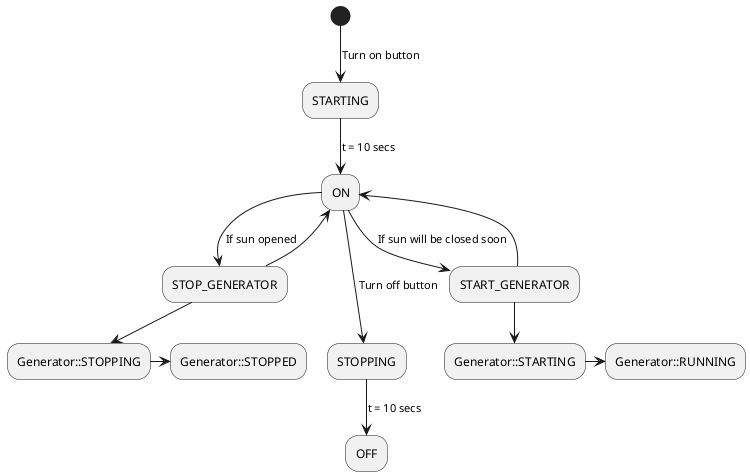 @startuml

(*) -->  [Turn on button] "STARTING"

"STARTING" --> [t = 10 secs] "ON"
"ON" ---> [Turn off button] "STOPPING"
"ON" --> [If sun will be closed soon] "START_GENERATOR"
"START_GENERATOR" --> "ON"
"ON" -> [If sun opened] "STOP_GENERATOR"
"STOP_GENERATOR" --> "ON"
"STOPPING" --> [t = 10 secs] "OFF"

"START_GENERATOR" --> "Generator::STARTING"
"Generator::STARTING" -> "Generator::RUNNING"
'"Generator::RUNNING" -> "Generator::STOPPING"
"STOP_GENERATOR" --> "Generator::STOPPING"
"Generator::STOPPING" -> "Generator::STOPPED"
'"Generator::STOPPED" -> "Generator::STARTING"

@enduml
